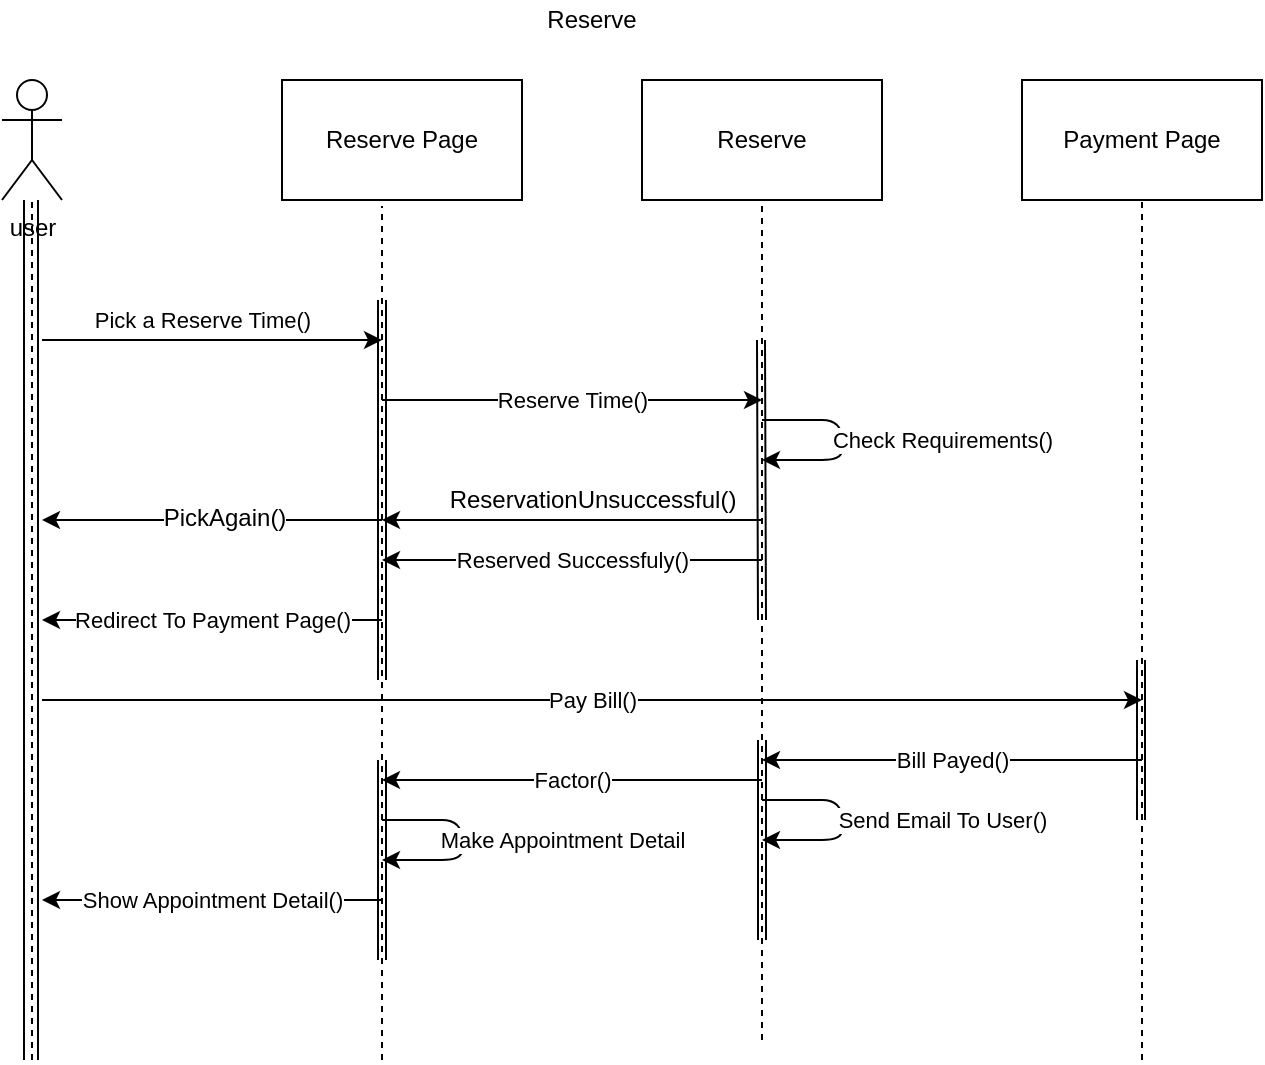 <mxfile version="10.6.7" type="github"><diagram id="XXjf6ZceVq6lC7rZs3A-" name="Page-1"><mxGraphModel dx="918" dy="616" grid="1" gridSize="10" guides="1" tooltips="1" connect="1" arrows="1" fold="1" page="1" pageScale="1" pageWidth="850" pageHeight="1100" math="0" shadow="0"><root><mxCell id="0"/><mxCell id="1" parent="0"/><mxCell id="DxrNM12mY8kJVyVhBFl2-1" value="&lt;div&gt;user&lt;/div&gt;&lt;div&gt;&lt;br&gt;&lt;/div&gt;" style="shape=umlActor;verticalLabelPosition=bottom;labelBackgroundColor=#ffffff;verticalAlign=top;html=1;outlineConnect=0;" parent="1" vertex="1"><mxGeometry x="150" y="90" width="30" height="60" as="geometry"/></mxCell><mxCell id="DxrNM12mY8kJVyVhBFl2-2" value="Reserve" style="text;html=1;strokeColor=none;fillColor=none;align=center;verticalAlign=middle;whiteSpace=wrap;rounded=0;" parent="1" vertex="1"><mxGeometry x="425" y="50" width="40" height="20" as="geometry"/></mxCell><mxCell id="DxrNM12mY8kJVyVhBFl2-3" value="Reserve Page" style="rounded=0;whiteSpace=wrap;html=1;" parent="1" vertex="1"><mxGeometry x="290" y="90" width="120" height="60" as="geometry"/></mxCell><mxCell id="DxrNM12mY8kJVyVhBFl2-4" value="" style="endArrow=none;dashed=1;html=1;" parent="1" target="DxrNM12mY8kJVyVhBFl2-1" edge="1"><mxGeometry width="50" height="50" relative="1" as="geometry"><mxPoint x="165" y="580" as="sourcePoint"/><mxPoint x="200" y="210" as="targetPoint"/></mxGeometry></mxCell><mxCell id="DxrNM12mY8kJVyVhBFl2-5" value="" style="shape=link;html=1;width=7;" parent="1" edge="1"><mxGeometry width="50" height="50" relative="1" as="geometry"><mxPoint x="164.5" y="580" as="sourcePoint"/><mxPoint x="164.5" y="150" as="targetPoint"/></mxGeometry></mxCell><mxCell id="DxrNM12mY8kJVyVhBFl2-6" value="" style="endArrow=none;dashed=1;html=1;" parent="1" edge="1"><mxGeometry width="50" height="50" relative="1" as="geometry"><mxPoint x="340" y="580" as="sourcePoint"/><mxPoint x="340" y="153" as="targetPoint"/></mxGeometry></mxCell><mxCell id="DxrNM12mY8kJVyVhBFl2-7" value="Pick a Reserve Time()" style="endArrow=classic;html=1;" parent="1" edge="1"><mxGeometry x="-0.067" y="10" width="50" height="50" relative="1" as="geometry"><mxPoint x="170" y="220" as="sourcePoint"/><mxPoint x="340" y="220" as="targetPoint"/><mxPoint as="offset"/></mxGeometry></mxCell><mxCell id="DxrNM12mY8kJVyVhBFl2-8" value="" style="shape=link;html=1;" parent="1" edge="1"><mxGeometry width="50" height="50" relative="1" as="geometry"><mxPoint x="340" y="390" as="sourcePoint"/><mxPoint x="340" y="200" as="targetPoint"/></mxGeometry></mxCell><mxCell id="DxrNM12mY8kJVyVhBFl2-9" value="Reserve" style="rounded=0;whiteSpace=wrap;html=1;" parent="1" vertex="1"><mxGeometry x="470" y="90" width="120" height="60" as="geometry"/></mxCell><mxCell id="DxrNM12mY8kJVyVhBFl2-10" value="" style="endArrow=none;dashed=1;html=1;entryX=0.5;entryY=1;entryDx=0;entryDy=0;" parent="1" target="DxrNM12mY8kJVyVhBFl2-9" edge="1"><mxGeometry width="50" height="50" relative="1" as="geometry"><mxPoint x="530" y="570" as="sourcePoint"/><mxPoint x="600" y="240" as="targetPoint"/></mxGeometry></mxCell><mxCell id="DxrNM12mY8kJVyVhBFl2-11" value="" style="shape=link;html=1;" parent="1" edge="1"><mxGeometry width="50" height="50" relative="1" as="geometry"><mxPoint x="530" y="360" as="sourcePoint"/><mxPoint x="529.5" y="220" as="targetPoint"/></mxGeometry></mxCell><mxCell id="DxrNM12mY8kJVyVhBFl2-14" value="Reserve Time()" style="endArrow=classic;html=1;" parent="1" edge="1"><mxGeometry width="50" height="50" relative="1" as="geometry"><mxPoint x="340" y="250" as="sourcePoint"/><mxPoint x="530" y="250" as="targetPoint"/></mxGeometry></mxCell><mxCell id="DxrNM12mY8kJVyVhBFl2-15" value="Check Requirements()" style="endArrow=classic;html=1;" parent="1" edge="1"><mxGeometry x="0.2" y="-51" width="50" height="50" relative="1" as="geometry"><mxPoint x="530" y="260" as="sourcePoint"/><mxPoint x="530" y="280" as="targetPoint"/><Array as="points"><mxPoint x="570" y="260"/><mxPoint x="570" y="280"/></Array><mxPoint x="50" y="41" as="offset"/></mxGeometry></mxCell><mxCell id="DxrNM12mY8kJVyVhBFl2-19" value="Payment Page" style="rounded=0;whiteSpace=wrap;html=1;" parent="1" vertex="1"><mxGeometry x="660" y="90" width="120" height="60" as="geometry"/></mxCell><mxCell id="DxrNM12mY8kJVyVhBFl2-21" value="" style="endArrow=none;dashed=1;html=1;entryX=0.5;entryY=1;entryDx=0;entryDy=0;" parent="1" target="DxrNM12mY8kJVyVhBFl2-19" edge="1"><mxGeometry width="50" height="50" relative="1" as="geometry"><mxPoint x="720" y="580" as="sourcePoint"/><mxPoint x="745" y="220" as="targetPoint"/></mxGeometry></mxCell><mxCell id="DxrNM12mY8kJVyVhBFl2-22" value="Reserved Successfuly()" style="endArrow=classic;html=1;" parent="1" edge="1"><mxGeometry width="50" height="50" relative="1" as="geometry"><mxPoint x="530" y="330" as="sourcePoint"/><mxPoint x="340" y="330" as="targetPoint"/></mxGeometry></mxCell><mxCell id="DxrNM12mY8kJVyVhBFl2-23" value="&lt;div&gt;Redirect To Payment Page()&lt;/div&gt;" style="endArrow=classic;html=1;" parent="1" edge="1"><mxGeometry width="50" height="50" relative="1" as="geometry"><mxPoint x="340" y="360" as="sourcePoint"/><mxPoint x="170" y="360" as="targetPoint"/></mxGeometry></mxCell><mxCell id="DxrNM12mY8kJVyVhBFl2-24" value="Pay Bill()" style="endArrow=classic;html=1;" parent="1" edge="1"><mxGeometry width="50" height="50" relative="1" as="geometry"><mxPoint x="170" y="400" as="sourcePoint"/><mxPoint x="720" y="400" as="targetPoint"/></mxGeometry></mxCell><mxCell id="DxrNM12mY8kJVyVhBFl2-25" value="" style="shape=link;html=1;" parent="1" edge="1"><mxGeometry width="50" height="50" relative="1" as="geometry"><mxPoint x="719.5" y="460" as="sourcePoint"/><mxPoint x="719.5" y="380" as="targetPoint"/></mxGeometry></mxCell><mxCell id="DxrNM12mY8kJVyVhBFl2-26" value="" style="shape=link;html=1;" parent="1" edge="1"><mxGeometry width="50" height="50" relative="1" as="geometry"><mxPoint x="530" y="520" as="sourcePoint"/><mxPoint x="530" y="420" as="targetPoint"/></mxGeometry></mxCell><mxCell id="DxrNM12mY8kJVyVhBFl2-27" value="Bill Payed()" style="endArrow=classic;html=1;" parent="1" edge="1"><mxGeometry width="50" height="50" relative="1" as="geometry"><mxPoint x="720" y="430" as="sourcePoint"/><mxPoint x="530" y="430" as="targetPoint"/></mxGeometry></mxCell><mxCell id="DxrNM12mY8kJVyVhBFl2-28" value="" style="shape=link;html=1;" parent="1" edge="1"><mxGeometry width="50" height="50" relative="1" as="geometry"><mxPoint x="340" y="530" as="sourcePoint"/><mxPoint x="340" y="430" as="targetPoint"/></mxGeometry></mxCell><mxCell id="DxrNM12mY8kJVyVhBFl2-29" value="Factor()" style="endArrow=classic;html=1;" parent="1" edge="1"><mxGeometry width="50" height="50" relative="1" as="geometry"><mxPoint x="530" y="440" as="sourcePoint"/><mxPoint x="340" y="440" as="targetPoint"/></mxGeometry></mxCell><mxCell id="DxrNM12mY8kJVyVhBFl2-32" value="Make Appointment Detail" style="endArrow=classic;html=1;" parent="1" edge="1"><mxGeometry x="0.2" y="-51" width="50" height="50" relative="1" as="geometry"><mxPoint x="340" y="460" as="sourcePoint"/><mxPoint x="340" y="480" as="targetPoint"/><Array as="points"><mxPoint x="380" y="460"/><mxPoint x="380" y="480"/></Array><mxPoint x="50" y="41" as="offset"/></mxGeometry></mxCell><mxCell id="DxrNM12mY8kJVyVhBFl2-33" value="Show Appointment Detail()" style="endArrow=classic;html=1;" parent="1" edge="1"><mxGeometry width="50" height="50" relative="1" as="geometry"><mxPoint x="340" y="500" as="sourcePoint"/><mxPoint x="170" y="500" as="targetPoint"/></mxGeometry></mxCell><mxCell id="RK5OMLK6XRvG-Ivc7FZN-2" value="Send Email To User()" style="endArrow=classic;html=1;" parent="1" edge="1"><mxGeometry x="0.2" y="-51" width="50" height="50" relative="1" as="geometry"><mxPoint x="530" y="450" as="sourcePoint"/><mxPoint x="530" y="470" as="targetPoint"/><Array as="points"><mxPoint x="570" y="450"/><mxPoint x="570" y="470"/></Array><mxPoint x="50" y="41" as="offset"/></mxGeometry></mxCell><mxCell id="zfX_Jru3-abFtyGseejn-1" value="" style="endArrow=classic;html=1;" edge="1" parent="1"><mxGeometry width="50" height="50" relative="1" as="geometry"><mxPoint x="530" y="310" as="sourcePoint"/><mxPoint x="340" y="310" as="targetPoint"/></mxGeometry></mxCell><mxCell id="zfX_Jru3-abFtyGseejn-2" value="ReservationUnsuccessful()&lt;br&gt;" style="text;html=1;resizable=0;points=[];align=center;verticalAlign=middle;labelBackgroundColor=#ffffff;" vertex="1" connectable="0" parent="zfX_Jru3-abFtyGseejn-1"><mxGeometry x="-0.326" y="-3" relative="1" as="geometry"><mxPoint x="-21" y="-7" as="offset"/></mxGeometry></mxCell><mxCell id="zfX_Jru3-abFtyGseejn-3" value="" style="endArrow=classic;html=1;" edge="1" parent="1"><mxGeometry width="50" height="50" relative="1" as="geometry"><mxPoint x="340" y="310" as="sourcePoint"/><mxPoint x="170" y="310" as="targetPoint"/></mxGeometry></mxCell><mxCell id="zfX_Jru3-abFtyGseejn-5" value="PickAgain()&lt;br&gt;" style="text;html=1;resizable=0;points=[];align=center;verticalAlign=middle;labelBackgroundColor=#ffffff;" vertex="1" connectable="0" parent="zfX_Jru3-abFtyGseejn-3"><mxGeometry x="-0.071" y="-1" relative="1" as="geometry"><mxPoint as="offset"/></mxGeometry></mxCell></root></mxGraphModel></diagram></mxfile>